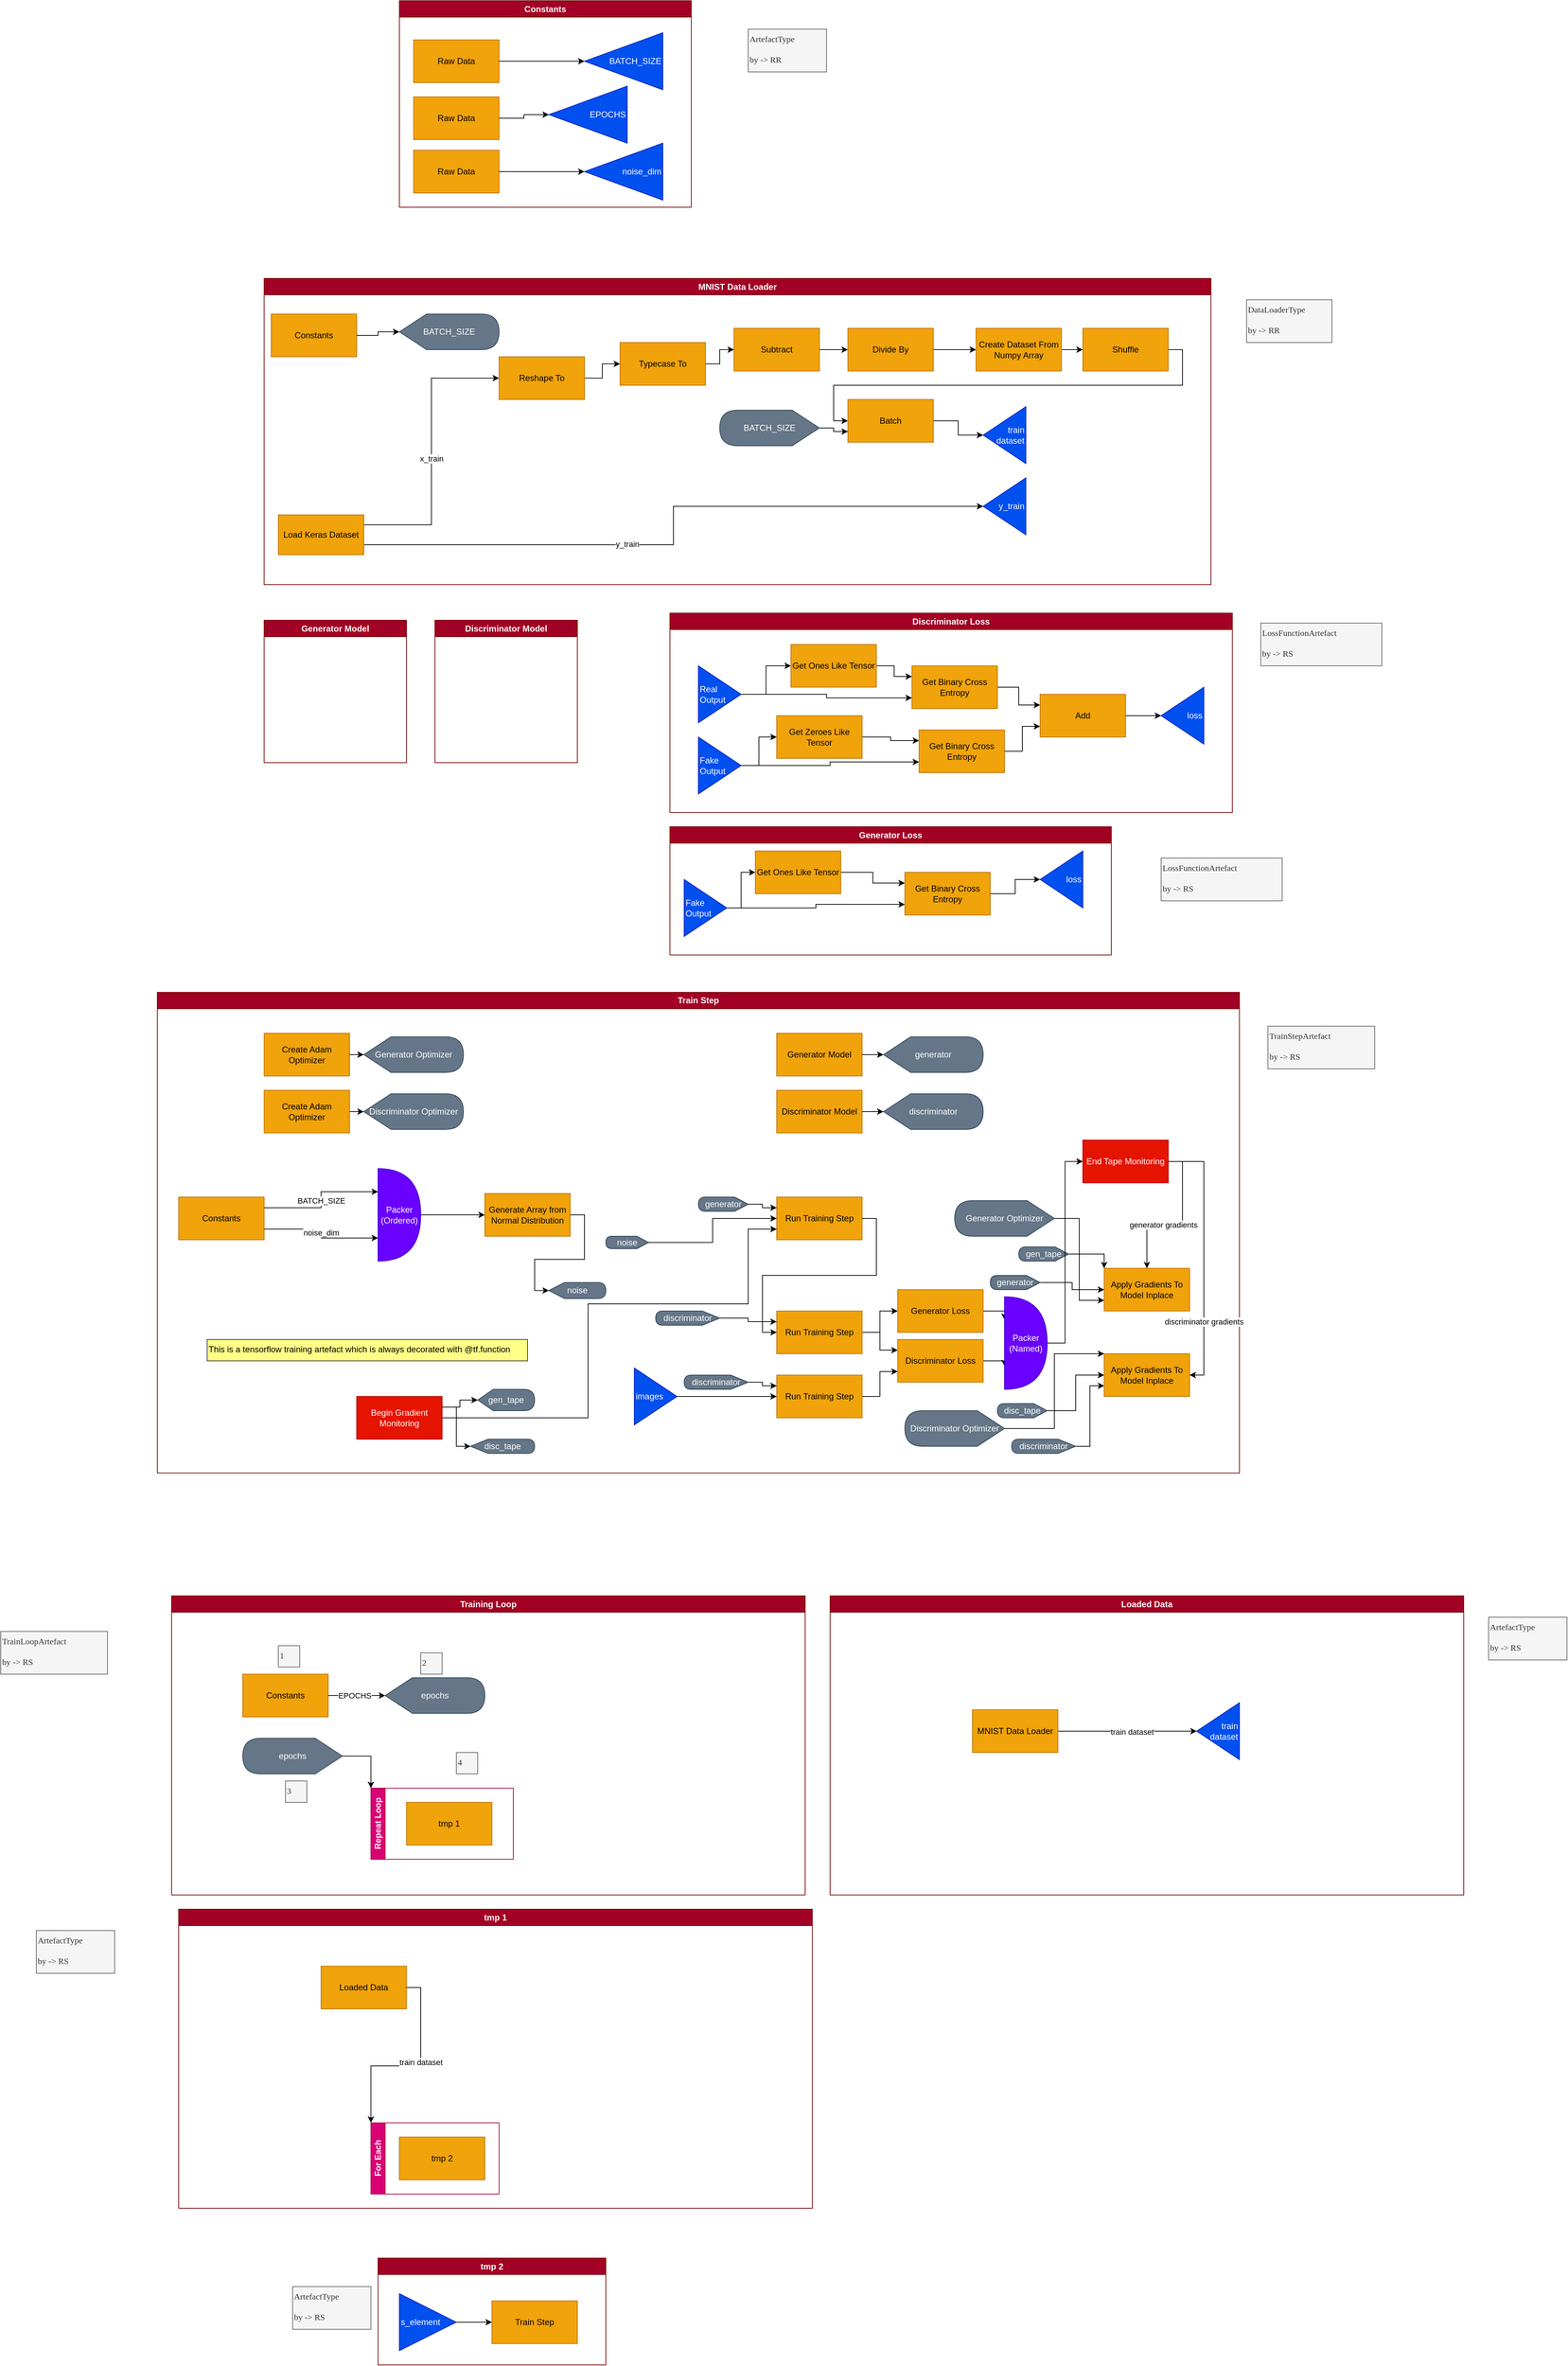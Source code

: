 <mxfile version="21.8.2" type="device">
  <diagram name="Page-1" id="CMNAbyIfZospv8cuNg1a">
    <mxGraphModel dx="3269" dy="728" grid="1" gridSize="10" guides="1" tooltips="1" connect="1" arrows="1" fold="1" page="0" pageScale="1" pageWidth="850" pageHeight="1100" math="0" shadow="0">
      <root>
        <mxCell id="0" />
        <mxCell id="1" parent="0" />
        <mxCell id="BTnDJMna1HMqzvdBmYv4-1" style="edgeStyle=orthogonalEdgeStyle;rounded=0;orthogonalLoop=1;jettySize=auto;html=1;exitX=1;exitY=0.25;exitDx=0;exitDy=0;entryX=0;entryY=0.5;entryDx=0;entryDy=0;" parent="1" source="BTnDJMna1HMqzvdBmYv4-9" target="BTnDJMna1HMqzvdBmYv4-21" edge="1">
          <mxGeometry relative="1" as="geometry">
            <mxPoint x="-510" y="977.923" as="targetPoint" />
            <Array as="points">
              <mxPoint x="-645" y="976" />
              <mxPoint x="-645" y="770" />
            </Array>
          </mxGeometry>
        </mxCell>
        <mxCell id="BTnDJMna1HMqzvdBmYv4-2" value="x_train" style="edgeLabel;html=1;align=center;verticalAlign=middle;resizable=0;points=[];" parent="BTnDJMna1HMqzvdBmYv4-1" vertex="1" connectable="0">
          <mxGeometry x="-0.048" relative="1" as="geometry">
            <mxPoint as="offset" />
          </mxGeometry>
        </mxCell>
        <mxCell id="BTnDJMna1HMqzvdBmYv4-5" style="edgeStyle=orthogonalEdgeStyle;rounded=0;orthogonalLoop=1;jettySize=auto;html=1;exitX=1;exitY=0.75;exitDx=0;exitDy=0;entryX=1;entryY=0.5;entryDx=0;entryDy=0;" parent="1" source="BTnDJMna1HMqzvdBmYv4-9" target="BTnDJMna1HMqzvdBmYv4-16" edge="1">
          <mxGeometry relative="1" as="geometry">
            <mxPoint x="-510" y="1006" as="targetPoint" />
          </mxGeometry>
        </mxCell>
        <mxCell id="BTnDJMna1HMqzvdBmYv4-6" value="y_train" style="edgeLabel;html=1;align=center;verticalAlign=middle;resizable=0;points=[];" parent="BTnDJMna1HMqzvdBmYv4-5" vertex="1" connectable="0">
          <mxGeometry x="-0.199" y="1" relative="1" as="geometry">
            <mxPoint as="offset" />
          </mxGeometry>
        </mxCell>
        <mxCell id="BTnDJMna1HMqzvdBmYv4-9" value="Load Keras Dataset" style="rounded=0;whiteSpace=wrap;html=1;fillColor=#f0a30a;fontColor=#000000;strokeColor=#BD7000;" parent="1" vertex="1">
          <mxGeometry x="-860" y="962" width="120" height="56" as="geometry" />
        </mxCell>
        <mxCell id="BTnDJMna1HMqzvdBmYv4-18" value="MNIST Data Loader" style="swimlane;whiteSpace=wrap;html=1;fillColor=#a20025;fontColor=#ffffff;strokeColor=#6F0000;" parent="1" vertex="1">
          <mxGeometry x="-880" y="630" width="1330" height="430" as="geometry" />
        </mxCell>
        <mxCell id="BTnDJMna1HMqzvdBmYv4-16" value="y_train" style="triangle;whiteSpace=wrap;html=1;direction=west;align=right;fillColor=#0050ef;fontColor=#ffffff;strokeColor=#001DBC;" parent="BTnDJMna1HMqzvdBmYv4-18" vertex="1">
          <mxGeometry x="1010" y="280" width="60" height="80" as="geometry" />
        </mxCell>
        <mxCell id="BTnDJMna1HMqzvdBmYv4-11" value="Divide By" style="rounded=0;whiteSpace=wrap;html=1;fillColor=#f0a30a;fontColor=#000000;strokeColor=#BD7000;" parent="BTnDJMna1HMqzvdBmYv4-18" vertex="1">
          <mxGeometry x="820" y="70" width="120" height="60" as="geometry" />
        </mxCell>
        <mxCell id="BTnDJMna1HMqzvdBmYv4-10" style="edgeStyle=orthogonalEdgeStyle;rounded=0;orthogonalLoop=1;jettySize=auto;html=1;exitX=1;exitY=0.5;exitDx=0;exitDy=0;entryX=0;entryY=0.5;entryDx=0;entryDy=0;" parent="BTnDJMna1HMqzvdBmYv4-18" source="BTnDJMna1HMqzvdBmYv4-11" target="BTnDJMna1HMqzvdBmYv4-31" edge="1">
          <mxGeometry relative="1" as="geometry">
            <mxPoint x="970" y="100" as="targetPoint" />
          </mxGeometry>
        </mxCell>
        <mxCell id="BTnDJMna1HMqzvdBmYv4-20" style="edgeStyle=orthogonalEdgeStyle;rounded=0;orthogonalLoop=1;jettySize=auto;html=1;exitX=1;exitY=0.5;exitDx=0;exitDy=0;entryX=0;entryY=0.5;entryDx=0;entryDy=0;" parent="BTnDJMna1HMqzvdBmYv4-18" source="BTnDJMna1HMqzvdBmYv4-19" target="BTnDJMna1HMqzvdBmYv4-11" edge="1">
          <mxGeometry relative="1" as="geometry" />
        </mxCell>
        <mxCell id="BTnDJMna1HMqzvdBmYv4-19" value="Subtract" style="rounded=0;whiteSpace=wrap;html=1;fillColor=#f0a30a;fontColor=#000000;strokeColor=#BD7000;" parent="BTnDJMna1HMqzvdBmYv4-18" vertex="1">
          <mxGeometry x="660" y="70" width="120" height="60" as="geometry" />
        </mxCell>
        <mxCell id="BTnDJMna1HMqzvdBmYv4-23" style="edgeStyle=orthogonalEdgeStyle;rounded=0;orthogonalLoop=1;jettySize=auto;html=1;exitX=1;exitY=0.5;exitDx=0;exitDy=0;entryX=0;entryY=0.5;entryDx=0;entryDy=0;" parent="BTnDJMna1HMqzvdBmYv4-18" source="BTnDJMna1HMqzvdBmYv4-21" target="BTnDJMna1HMqzvdBmYv4-22" edge="1">
          <mxGeometry relative="1" as="geometry" />
        </mxCell>
        <mxCell id="BTnDJMna1HMqzvdBmYv4-21" value="Reshape To" style="rounded=0;whiteSpace=wrap;html=1;fillColor=#f0a30a;fontColor=#000000;strokeColor=#BD7000;" parent="BTnDJMna1HMqzvdBmYv4-18" vertex="1">
          <mxGeometry x="330" y="110" width="120" height="60" as="geometry" />
        </mxCell>
        <mxCell id="BTnDJMna1HMqzvdBmYv4-24" style="edgeStyle=orthogonalEdgeStyle;rounded=0;orthogonalLoop=1;jettySize=auto;html=1;exitX=1;exitY=0.5;exitDx=0;exitDy=0;entryX=0;entryY=0.5;entryDx=0;entryDy=0;" parent="BTnDJMna1HMqzvdBmYv4-18" source="BTnDJMna1HMqzvdBmYv4-22" target="BTnDJMna1HMqzvdBmYv4-19" edge="1">
          <mxGeometry relative="1" as="geometry" />
        </mxCell>
        <mxCell id="BTnDJMna1HMqzvdBmYv4-22" value="Typecase To" style="rounded=0;whiteSpace=wrap;html=1;fillColor=#f0a30a;fontColor=#000000;strokeColor=#BD7000;" parent="BTnDJMna1HMqzvdBmYv4-18" vertex="1">
          <mxGeometry x="500" y="90" width="120" height="60" as="geometry" />
        </mxCell>
        <mxCell id="BTnDJMna1HMqzvdBmYv4-34" style="edgeStyle=orthogonalEdgeStyle;rounded=0;orthogonalLoop=1;jettySize=auto;html=1;exitX=1;exitY=0.5;exitDx=0;exitDy=0;entryX=0;entryY=0.5;entryDx=0;entryDy=0;" parent="BTnDJMna1HMqzvdBmYv4-18" source="BTnDJMna1HMqzvdBmYv4-31" target="BTnDJMna1HMqzvdBmYv4-32" edge="1">
          <mxGeometry relative="1" as="geometry" />
        </mxCell>
        <mxCell id="BTnDJMna1HMqzvdBmYv4-31" value="Create Dataset From Numpy Array" style="rounded=0;whiteSpace=wrap;html=1;fillColor=#f0a30a;fontColor=#000000;strokeColor=#BD7000;" parent="BTnDJMna1HMqzvdBmYv4-18" vertex="1">
          <mxGeometry x="1000" y="70" width="120" height="60" as="geometry" />
        </mxCell>
        <mxCell id="BTnDJMna1HMqzvdBmYv4-35" style="edgeStyle=orthogonalEdgeStyle;rounded=0;orthogonalLoop=1;jettySize=auto;html=1;exitX=1;exitY=0.5;exitDx=0;exitDy=0;entryX=0;entryY=0.5;entryDx=0;entryDy=0;" parent="BTnDJMna1HMqzvdBmYv4-18" source="BTnDJMna1HMqzvdBmYv4-32" target="BTnDJMna1HMqzvdBmYv4-33" edge="1">
          <mxGeometry relative="1" as="geometry" />
        </mxCell>
        <mxCell id="BTnDJMna1HMqzvdBmYv4-32" value="Shuffle" style="rounded=0;whiteSpace=wrap;html=1;fillColor=#f0a30a;fontColor=#000000;strokeColor=#BD7000;" parent="BTnDJMna1HMqzvdBmYv4-18" vertex="1">
          <mxGeometry x="1150" y="70" width="120" height="60" as="geometry" />
        </mxCell>
        <mxCell id="BTnDJMna1HMqzvdBmYv4-37" style="edgeStyle=orthogonalEdgeStyle;rounded=0;orthogonalLoop=1;jettySize=auto;html=1;exitX=1;exitY=0.5;exitDx=0;exitDy=0;entryX=1;entryY=0.5;entryDx=0;entryDy=0;" parent="BTnDJMna1HMqzvdBmYv4-18" source="BTnDJMna1HMqzvdBmYv4-33" target="BTnDJMna1HMqzvdBmYv4-36" edge="1">
          <mxGeometry relative="1" as="geometry" />
        </mxCell>
        <mxCell id="BTnDJMna1HMqzvdBmYv4-33" value="Batch" style="rounded=0;whiteSpace=wrap;html=1;fillColor=#f0a30a;fontColor=#000000;strokeColor=#BD7000;" parent="BTnDJMna1HMqzvdBmYv4-18" vertex="1">
          <mxGeometry x="820" y="170" width="120" height="60" as="geometry" />
        </mxCell>
        <mxCell id="BTnDJMna1HMqzvdBmYv4-36" value="train dataset" style="triangle;whiteSpace=wrap;html=1;direction=west;align=right;fillColor=#0050ef;fontColor=#ffffff;strokeColor=#001DBC;" parent="BTnDJMna1HMqzvdBmYv4-18" vertex="1">
          <mxGeometry x="1010" y="180" width="60" height="80" as="geometry" />
        </mxCell>
        <mxCell id="BTnDJMna1HMqzvdBmYv4-105" style="edgeStyle=orthogonalEdgeStyle;rounded=0;orthogonalLoop=1;jettySize=auto;html=1;exitX=0;exitY=0.5;exitDx=0;exitDy=0;exitPerimeter=0;entryX=0;entryY=0.75;entryDx=0;entryDy=0;" parent="BTnDJMna1HMqzvdBmYv4-18" source="BTnDJMna1HMqzvdBmYv4-104" target="BTnDJMna1HMqzvdBmYv4-33" edge="1">
          <mxGeometry relative="1" as="geometry" />
        </mxCell>
        <mxCell id="BTnDJMna1HMqzvdBmYv4-104" value="BATCH_SIZE" style="shape=display;whiteSpace=wrap;html=1;fillColor=#647687;strokeColor=#314354;fontColor=#ffffff;size=0.273;direction=west;" parent="BTnDJMna1HMqzvdBmYv4-18" vertex="1">
          <mxGeometry x="640" y="185" width="140" height="50" as="geometry" />
        </mxCell>
        <mxCell id="BTnDJMna1HMqzvdBmYv4-111" value="BATCH_SIZE" style="shape=display;whiteSpace=wrap;html=1;fillColor=#647687;strokeColor=#314354;fontColor=#ffffff;size=0.273;" parent="BTnDJMna1HMqzvdBmYv4-18" vertex="1">
          <mxGeometry x="190" y="50" width="140" height="50" as="geometry" />
        </mxCell>
        <mxCell id="BTnDJMna1HMqzvdBmYv4-112" value="Constants" style="rounded=0;whiteSpace=wrap;html=1;fillColor=#f0a30a;fontColor=#000000;strokeColor=#BD7000;" parent="BTnDJMna1HMqzvdBmYv4-18" vertex="1">
          <mxGeometry x="10" y="50" width="120" height="60" as="geometry" />
        </mxCell>
        <mxCell id="BTnDJMna1HMqzvdBmYv4-113" style="edgeStyle=orthogonalEdgeStyle;rounded=0;orthogonalLoop=1;jettySize=auto;html=1;exitX=1;exitY=0.5;exitDx=0;exitDy=0;entryX=0;entryY=0.5;entryDx=0;entryDy=0;entryPerimeter=0;" parent="BTnDJMna1HMqzvdBmYv4-18" source="BTnDJMna1HMqzvdBmYv4-112" target="BTnDJMna1HMqzvdBmYv4-111" edge="1">
          <mxGeometry relative="1" as="geometry" />
        </mxCell>
        <mxCell id="BTnDJMna1HMqzvdBmYv4-58" value="Generator Model" style="swimlane;whiteSpace=wrap;html=1;fillColor=#a20025;fontColor=#ffffff;strokeColor=#6F0000;" parent="1" vertex="1">
          <mxGeometry x="-880" y="1110" width="200" height="200" as="geometry" />
        </mxCell>
        <mxCell id="BTnDJMna1HMqzvdBmYv4-60" value="Discriminator Model" style="swimlane;whiteSpace=wrap;html=1;fillColor=#a20025;fontColor=#ffffff;strokeColor=#6F0000;" parent="1" vertex="1">
          <mxGeometry x="-640" y="1110" width="200" height="200" as="geometry" />
        </mxCell>
        <mxCell id="BTnDJMna1HMqzvdBmYv4-64" style="edgeStyle=orthogonalEdgeStyle;rounded=0;orthogonalLoop=1;jettySize=auto;html=1;exitX=1;exitY=0.5;exitDx=0;exitDy=0;" parent="1" source="BTnDJMna1HMqzvdBmYv4-61" target="BTnDJMna1HMqzvdBmYv4-63" edge="1">
          <mxGeometry relative="1" as="geometry" />
        </mxCell>
        <mxCell id="BTnDJMna1HMqzvdBmYv4-68" style="edgeStyle=orthogonalEdgeStyle;rounded=0;orthogonalLoop=1;jettySize=auto;html=1;exitX=1;exitY=0.5;exitDx=0;exitDy=0;entryX=0;entryY=0.75;entryDx=0;entryDy=0;" parent="1" source="BTnDJMna1HMqzvdBmYv4-61" target="BTnDJMna1HMqzvdBmYv4-67" edge="1">
          <mxGeometry relative="1" as="geometry" />
        </mxCell>
        <mxCell id="BTnDJMna1HMqzvdBmYv4-61" value="Real Output" style="triangle;whiteSpace=wrap;html=1;align=left;fillColor=#0050ef;fontColor=#ffffff;strokeColor=#001DBC;" parent="1" vertex="1">
          <mxGeometry x="-270" y="1174" width="60" height="80" as="geometry" />
        </mxCell>
        <mxCell id="BTnDJMna1HMqzvdBmYv4-66" style="edgeStyle=orthogonalEdgeStyle;rounded=0;orthogonalLoop=1;jettySize=auto;html=1;exitX=1;exitY=0.5;exitDx=0;exitDy=0;entryX=0;entryY=0.5;entryDx=0;entryDy=0;" parent="1" source="BTnDJMna1HMqzvdBmYv4-62" target="BTnDJMna1HMqzvdBmYv4-65" edge="1">
          <mxGeometry relative="1" as="geometry" />
        </mxCell>
        <mxCell id="BTnDJMna1HMqzvdBmYv4-72" style="edgeStyle=orthogonalEdgeStyle;rounded=0;orthogonalLoop=1;jettySize=auto;html=1;exitX=1;exitY=0.5;exitDx=0;exitDy=0;entryX=0;entryY=0.75;entryDx=0;entryDy=0;" parent="1" source="BTnDJMna1HMqzvdBmYv4-62" target="BTnDJMna1HMqzvdBmYv4-70" edge="1">
          <mxGeometry relative="1" as="geometry" />
        </mxCell>
        <mxCell id="BTnDJMna1HMqzvdBmYv4-62" value="Fake Output" style="triangle;whiteSpace=wrap;html=1;align=left;fillColor=#0050ef;fontColor=#ffffff;strokeColor=#001DBC;" parent="1" vertex="1">
          <mxGeometry x="-270" y="1274" width="60" height="80" as="geometry" />
        </mxCell>
        <mxCell id="BTnDJMna1HMqzvdBmYv4-69" style="edgeStyle=orthogonalEdgeStyle;rounded=0;orthogonalLoop=1;jettySize=auto;html=1;exitX=1;exitY=0.5;exitDx=0;exitDy=0;entryX=0;entryY=0.25;entryDx=0;entryDy=0;" parent="1" source="BTnDJMna1HMqzvdBmYv4-63" target="BTnDJMna1HMqzvdBmYv4-67" edge="1">
          <mxGeometry relative="1" as="geometry" />
        </mxCell>
        <mxCell id="BTnDJMna1HMqzvdBmYv4-63" value="Get Ones Like Tensor" style="rounded=0;whiteSpace=wrap;html=1;fillColor=#f0a30a;fontColor=#000000;strokeColor=#BD7000;" parent="1" vertex="1">
          <mxGeometry x="-140" y="1144" width="120" height="60" as="geometry" />
        </mxCell>
        <mxCell id="BTnDJMna1HMqzvdBmYv4-71" style="edgeStyle=orthogonalEdgeStyle;rounded=0;orthogonalLoop=1;jettySize=auto;html=1;exitX=1;exitY=0.5;exitDx=0;exitDy=0;entryX=0;entryY=0.25;entryDx=0;entryDy=0;" parent="1" source="BTnDJMna1HMqzvdBmYv4-65" target="BTnDJMna1HMqzvdBmYv4-70" edge="1">
          <mxGeometry relative="1" as="geometry" />
        </mxCell>
        <mxCell id="BTnDJMna1HMqzvdBmYv4-65" value="Get Zeroes Like Tensor" style="rounded=0;whiteSpace=wrap;html=1;fillColor=#f0a30a;fontColor=#000000;strokeColor=#BD7000;" parent="1" vertex="1">
          <mxGeometry x="-160" y="1244" width="120" height="60" as="geometry" />
        </mxCell>
        <mxCell id="BTnDJMna1HMqzvdBmYv4-74" style="edgeStyle=orthogonalEdgeStyle;rounded=0;orthogonalLoop=1;jettySize=auto;html=1;exitX=1;exitY=0.5;exitDx=0;exitDy=0;entryX=0;entryY=0.25;entryDx=0;entryDy=0;" parent="1" source="BTnDJMna1HMqzvdBmYv4-67" target="BTnDJMna1HMqzvdBmYv4-73" edge="1">
          <mxGeometry relative="1" as="geometry" />
        </mxCell>
        <mxCell id="BTnDJMna1HMqzvdBmYv4-67" value="Get Binary Cross Entropy" style="rounded=0;whiteSpace=wrap;html=1;fillColor=#f0a30a;fontColor=#000000;strokeColor=#BD7000;" parent="1" vertex="1">
          <mxGeometry x="30" y="1174" width="120" height="60" as="geometry" />
        </mxCell>
        <mxCell id="BTnDJMna1HMqzvdBmYv4-75" style="edgeStyle=orthogonalEdgeStyle;rounded=0;orthogonalLoop=1;jettySize=auto;html=1;exitX=1;exitY=0.5;exitDx=0;exitDy=0;entryX=0;entryY=0.75;entryDx=0;entryDy=0;" parent="1" source="BTnDJMna1HMqzvdBmYv4-70" target="BTnDJMna1HMqzvdBmYv4-73" edge="1">
          <mxGeometry relative="1" as="geometry" />
        </mxCell>
        <mxCell id="BTnDJMna1HMqzvdBmYv4-70" value="Get Binary Cross Entropy" style="rounded=0;whiteSpace=wrap;html=1;fillColor=#f0a30a;fontColor=#000000;strokeColor=#BD7000;" parent="1" vertex="1">
          <mxGeometry x="40" y="1264" width="120" height="60" as="geometry" />
        </mxCell>
        <mxCell id="BTnDJMna1HMqzvdBmYv4-77" style="edgeStyle=orthogonalEdgeStyle;rounded=0;orthogonalLoop=1;jettySize=auto;html=1;exitX=1;exitY=0.5;exitDx=0;exitDy=0;entryX=1;entryY=0.5;entryDx=0;entryDy=0;" parent="1" source="BTnDJMna1HMqzvdBmYv4-73" target="BTnDJMna1HMqzvdBmYv4-76" edge="1">
          <mxGeometry relative="1" as="geometry" />
        </mxCell>
        <mxCell id="BTnDJMna1HMqzvdBmYv4-73" value="Add" style="rounded=0;whiteSpace=wrap;html=1;fillColor=#f0a30a;fontColor=#000000;strokeColor=#BD7000;" parent="1" vertex="1">
          <mxGeometry x="210" y="1214" width="120" height="60" as="geometry" />
        </mxCell>
        <mxCell id="BTnDJMna1HMqzvdBmYv4-76" value="loss" style="triangle;whiteSpace=wrap;html=1;direction=west;align=right;fillColor=#0050ef;fontColor=#ffffff;strokeColor=#001DBC;" parent="1" vertex="1">
          <mxGeometry x="380" y="1204" width="60" height="80" as="geometry" />
        </mxCell>
        <mxCell id="BTnDJMna1HMqzvdBmYv4-78" value="Discriminator Loss" style="swimlane;whiteSpace=wrap;html=1;fillColor=#a20025;fontColor=#ffffff;strokeColor=#6F0000;" parent="1" vertex="1">
          <mxGeometry x="-310" y="1100" width="790" height="280" as="geometry" />
        </mxCell>
        <mxCell id="BTnDJMna1HMqzvdBmYv4-82" style="edgeStyle=orthogonalEdgeStyle;rounded=0;orthogonalLoop=1;jettySize=auto;html=1;exitX=1;exitY=0.5;exitDx=0;exitDy=0;entryX=0;entryY=0.5;entryDx=0;entryDy=0;" parent="1" source="BTnDJMna1HMqzvdBmYv4-84" target="BTnDJMna1HMqzvdBmYv4-88" edge="1">
          <mxGeometry relative="1" as="geometry" />
        </mxCell>
        <mxCell id="BTnDJMna1HMqzvdBmYv4-83" style="edgeStyle=orthogonalEdgeStyle;rounded=0;orthogonalLoop=1;jettySize=auto;html=1;exitX=1;exitY=0.5;exitDx=0;exitDy=0;entryX=0;entryY=0.75;entryDx=0;entryDy=0;" parent="1" source="BTnDJMna1HMqzvdBmYv4-84" target="BTnDJMna1HMqzvdBmYv4-92" edge="1">
          <mxGeometry relative="1" as="geometry" />
        </mxCell>
        <mxCell id="BTnDJMna1HMqzvdBmYv4-84" value="Fake Output" style="triangle;whiteSpace=wrap;html=1;align=left;fillColor=#0050ef;fontColor=#ffffff;strokeColor=#001DBC;" parent="1" vertex="1">
          <mxGeometry x="-290" y="1474" width="60" height="80" as="geometry" />
        </mxCell>
        <mxCell id="BTnDJMna1HMqzvdBmYv4-87" style="edgeStyle=orthogonalEdgeStyle;rounded=0;orthogonalLoop=1;jettySize=auto;html=1;exitX=1;exitY=0.5;exitDx=0;exitDy=0;entryX=0;entryY=0.25;entryDx=0;entryDy=0;" parent="1" source="BTnDJMna1HMqzvdBmYv4-88" target="BTnDJMna1HMqzvdBmYv4-92" edge="1">
          <mxGeometry relative="1" as="geometry" />
        </mxCell>
        <mxCell id="BTnDJMna1HMqzvdBmYv4-97" style="edgeStyle=orthogonalEdgeStyle;rounded=0;orthogonalLoop=1;jettySize=auto;html=1;exitX=1;exitY=0.5;exitDx=0;exitDy=0;entryX=1;entryY=0.5;entryDx=0;entryDy=0;" parent="1" source="BTnDJMna1HMqzvdBmYv4-92" target="BTnDJMna1HMqzvdBmYv4-95" edge="1">
          <mxGeometry relative="1" as="geometry" />
        </mxCell>
        <mxCell id="BTnDJMna1HMqzvdBmYv4-92" value="Get Binary Cross Entropy" style="rounded=0;whiteSpace=wrap;html=1;fillColor=#f0a30a;fontColor=#000000;strokeColor=#BD7000;" parent="1" vertex="1">
          <mxGeometry x="20" y="1464" width="120" height="60" as="geometry" />
        </mxCell>
        <mxCell id="BTnDJMna1HMqzvdBmYv4-96" value="Generator Loss" style="swimlane;whiteSpace=wrap;html=1;fillColor=#a20025;fontColor=#ffffff;strokeColor=#6F0000;" parent="1" vertex="1">
          <mxGeometry x="-310" y="1400" width="620" height="180" as="geometry" />
        </mxCell>
        <mxCell id="BTnDJMna1HMqzvdBmYv4-95" value="loss" style="triangle;whiteSpace=wrap;html=1;direction=west;align=right;fillColor=#0050ef;fontColor=#ffffff;strokeColor=#001DBC;" parent="BTnDJMna1HMqzvdBmYv4-96" vertex="1">
          <mxGeometry x="520" y="34" width="60" height="80" as="geometry" />
        </mxCell>
        <mxCell id="BTnDJMna1HMqzvdBmYv4-88" value="Get Ones Like Tensor" style="rounded=0;whiteSpace=wrap;html=1;fillColor=#f0a30a;fontColor=#000000;strokeColor=#BD7000;" parent="BTnDJMna1HMqzvdBmYv4-96" vertex="1">
          <mxGeometry x="120" y="34" width="120" height="60" as="geometry" />
        </mxCell>
        <mxCell id="BTnDJMna1HMqzvdBmYv4-98" value="Create Adam Optimizer" style="rounded=0;whiteSpace=wrap;html=1;fillColor=#f0a30a;fontColor=#000000;strokeColor=#BD7000;" parent="1" vertex="1">
          <mxGeometry x="-880" y="1690" width="120" height="60" as="geometry" />
        </mxCell>
        <mxCell id="BTnDJMna1HMqzvdBmYv4-99" value="Create Adam Optimizer" style="rounded=0;whiteSpace=wrap;html=1;fillColor=#f0a30a;fontColor=#000000;strokeColor=#BD7000;" parent="1" vertex="1">
          <mxGeometry x="-880" y="1770" width="120" height="60" as="geometry" />
        </mxCell>
        <mxCell id="BTnDJMna1HMqzvdBmYv4-100" value="Generator Optimizer" style="shape=display;whiteSpace=wrap;html=1;fillColor=#647687;strokeColor=#314354;fontColor=#ffffff;size=0.273;" parent="1" vertex="1">
          <mxGeometry x="-740" y="1695" width="140" height="50" as="geometry" />
        </mxCell>
        <mxCell id="BTnDJMna1HMqzvdBmYv4-101" style="edgeStyle=orthogonalEdgeStyle;rounded=0;orthogonalLoop=1;jettySize=auto;html=1;exitX=1;exitY=0.5;exitDx=0;exitDy=0;entryX=0;entryY=0.5;entryDx=0;entryDy=0;entryPerimeter=0;" parent="1" source="BTnDJMna1HMqzvdBmYv4-98" target="BTnDJMna1HMqzvdBmYv4-100" edge="1">
          <mxGeometry relative="1" as="geometry" />
        </mxCell>
        <mxCell id="BTnDJMna1HMqzvdBmYv4-102" value="Discriminator Optimizer" style="shape=display;whiteSpace=wrap;html=1;fillColor=#647687;strokeColor=#314354;fontColor=#ffffff;size=0.273;" parent="1" vertex="1">
          <mxGeometry x="-740" y="1775" width="140" height="50" as="geometry" />
        </mxCell>
        <mxCell id="BTnDJMna1HMqzvdBmYv4-103" style="edgeStyle=orthogonalEdgeStyle;rounded=0;orthogonalLoop=1;jettySize=auto;html=1;exitX=1;exitY=0.5;exitDx=0;exitDy=0;entryX=0;entryY=0.5;entryDx=0;entryDy=0;entryPerimeter=0;" parent="1" source="BTnDJMna1HMqzvdBmYv4-99" target="BTnDJMna1HMqzvdBmYv4-102" edge="1">
          <mxGeometry relative="1" as="geometry" />
        </mxCell>
        <mxCell id="BTnDJMna1HMqzvdBmYv4-107" value="Raw Data" style="rounded=0;whiteSpace=wrap;html=1;fillColor=#f0a30a;fontColor=#000000;strokeColor=#BD7000;" parent="1" vertex="1">
          <mxGeometry x="-670" y="295" width="120" height="60" as="geometry" />
        </mxCell>
        <mxCell id="BTnDJMna1HMqzvdBmYv4-108" style="edgeStyle=orthogonalEdgeStyle;rounded=0;orthogonalLoop=1;jettySize=auto;html=1;exitX=1;exitY=0.5;exitDx=0;exitDy=0;entryX=1;entryY=0.5;entryDx=0;entryDy=0;" parent="1" source="BTnDJMna1HMqzvdBmYv4-107" target="BTnDJMna1HMqzvdBmYv4-110" edge="1">
          <mxGeometry relative="1" as="geometry">
            <mxPoint x="-450" y="325" as="targetPoint" />
          </mxGeometry>
        </mxCell>
        <mxCell id="BTnDJMna1HMqzvdBmYv4-109" value="Constants" style="swimlane;whiteSpace=wrap;html=1;fillColor=#a20025;fontColor=#ffffff;strokeColor=#6F0000;" parent="1" vertex="1">
          <mxGeometry x="-690" y="240" width="410" height="290" as="geometry" />
        </mxCell>
        <mxCell id="BTnDJMna1HMqzvdBmYv4-110" value="BATCH_SIZE" style="triangle;whiteSpace=wrap;html=1;direction=west;align=right;fillColor=#0050ef;fontColor=#ffffff;strokeColor=#001DBC;" parent="BTnDJMna1HMqzvdBmYv4-109" vertex="1">
          <mxGeometry x="260" y="45" width="110" height="80" as="geometry" />
        </mxCell>
        <mxCell id="BTnDJMna1HMqzvdBmYv4-117" value="EPOCHS" style="triangle;whiteSpace=wrap;html=1;direction=west;align=right;fillColor=#0050ef;fontColor=#ffffff;strokeColor=#001DBC;" parent="BTnDJMna1HMqzvdBmYv4-109" vertex="1">
          <mxGeometry x="210" y="120" width="110" height="80" as="geometry" />
        </mxCell>
        <mxCell id="BTnDJMna1HMqzvdBmYv4-118" value="Raw Data" style="rounded=0;whiteSpace=wrap;html=1;fillColor=#f0a30a;fontColor=#000000;strokeColor=#BD7000;" parent="BTnDJMna1HMqzvdBmYv4-109" vertex="1">
          <mxGeometry x="20" y="210" width="120" height="60" as="geometry" />
        </mxCell>
        <mxCell id="BTnDJMna1HMqzvdBmYv4-119" style="edgeStyle=orthogonalEdgeStyle;rounded=0;orthogonalLoop=1;jettySize=auto;html=1;exitX=1;exitY=0.5;exitDx=0;exitDy=0;entryX=1;entryY=0.5;entryDx=0;entryDy=0;" parent="BTnDJMna1HMqzvdBmYv4-109" source="BTnDJMna1HMqzvdBmYv4-118" target="BTnDJMna1HMqzvdBmYv4-120" edge="1">
          <mxGeometry relative="1" as="geometry">
            <mxPoint x="240" y="240" as="targetPoint" />
          </mxGeometry>
        </mxCell>
        <mxCell id="BTnDJMna1HMqzvdBmYv4-120" value="noise_dim" style="triangle;whiteSpace=wrap;html=1;direction=west;align=right;fillColor=#0050ef;fontColor=#ffffff;strokeColor=#001DBC;" parent="BTnDJMna1HMqzvdBmYv4-109" vertex="1">
          <mxGeometry x="260" y="200" width="110" height="80" as="geometry" />
        </mxCell>
        <mxCell id="BTnDJMna1HMqzvdBmYv4-115" value="Raw Data" style="rounded=0;whiteSpace=wrap;html=1;fillColor=#f0a30a;fontColor=#000000;strokeColor=#BD7000;" parent="BTnDJMna1HMqzvdBmYv4-109" vertex="1">
          <mxGeometry x="20" y="135" width="120" height="60" as="geometry" />
        </mxCell>
        <mxCell id="BTnDJMna1HMqzvdBmYv4-116" style="edgeStyle=orthogonalEdgeStyle;rounded=0;orthogonalLoop=1;jettySize=auto;html=1;exitX=1;exitY=0.5;exitDx=0;exitDy=0;entryX=1;entryY=0.5;entryDx=0;entryDy=0;" parent="BTnDJMna1HMqzvdBmYv4-109" source="BTnDJMna1HMqzvdBmYv4-115" target="BTnDJMna1HMqzvdBmYv4-117" edge="1">
          <mxGeometry relative="1" as="geometry">
            <mxPoint x="250" y="95" as="targetPoint" />
          </mxGeometry>
        </mxCell>
        <mxCell id="BTnDJMna1HMqzvdBmYv4-121" value="Generate Array from Normal Distribution" style="rounded=0;whiteSpace=wrap;html=1;fillColor=#f0a30a;fontColor=#000000;strokeColor=#BD7000;" parent="1" vertex="1">
          <mxGeometry x="-570" y="1915" width="120" height="60" as="geometry" />
        </mxCell>
        <mxCell id="BTnDJMna1HMqzvdBmYv4-123" style="edgeStyle=orthogonalEdgeStyle;rounded=0;orthogonalLoop=1;jettySize=auto;html=1;exitX=1;exitY=0.5;exitDx=0;exitDy=0;exitPerimeter=0;entryX=0;entryY=0.5;entryDx=0;entryDy=0;" parent="1" source="BTnDJMna1HMqzvdBmYv4-122" target="BTnDJMna1HMqzvdBmYv4-121" edge="1">
          <mxGeometry relative="1" as="geometry" />
        </mxCell>
        <mxCell id="BTnDJMna1HMqzvdBmYv4-122" value="Packer&lt;br&gt;(Ordered)" style="shape=or;whiteSpace=wrap;html=1;fillColor=#6a00ff;fontColor=#ffffff;strokeColor=#3700CC;" parent="1" vertex="1">
          <mxGeometry x="-720" y="1880" width="60" height="130" as="geometry" />
        </mxCell>
        <mxCell id="BTnDJMna1HMqzvdBmYv4-124" value="Constants" style="rounded=0;whiteSpace=wrap;html=1;fillColor=#f0a30a;fontColor=#000000;strokeColor=#BD7000;" parent="1" vertex="1">
          <mxGeometry x="-1000" y="1920" width="120" height="60" as="geometry" />
        </mxCell>
        <mxCell id="BTnDJMna1HMqzvdBmYv4-125" style="edgeStyle=orthogonalEdgeStyle;rounded=0;orthogonalLoop=1;jettySize=auto;html=1;exitX=1;exitY=0.25;exitDx=0;exitDy=0;entryX=0;entryY=0.25;entryDx=0;entryDy=0;entryPerimeter=0;" parent="1" source="BTnDJMna1HMqzvdBmYv4-124" target="BTnDJMna1HMqzvdBmYv4-122" edge="1">
          <mxGeometry relative="1" as="geometry" />
        </mxCell>
        <mxCell id="BTnDJMna1HMqzvdBmYv4-127" value="BATCH_SIZE" style="edgeLabel;html=1;align=center;verticalAlign=middle;resizable=0;points=[];" parent="BTnDJMna1HMqzvdBmYv4-125" vertex="1" connectable="0">
          <mxGeometry x="-0.013" relative="1" as="geometry">
            <mxPoint as="offset" />
          </mxGeometry>
        </mxCell>
        <mxCell id="BTnDJMna1HMqzvdBmYv4-126" style="edgeStyle=orthogonalEdgeStyle;rounded=0;orthogonalLoop=1;jettySize=auto;html=1;exitX=1;exitY=0.75;exitDx=0;exitDy=0;entryX=0;entryY=0.75;entryDx=0;entryDy=0;entryPerimeter=0;" parent="1" source="BTnDJMna1HMqzvdBmYv4-124" target="BTnDJMna1HMqzvdBmYv4-122" edge="1">
          <mxGeometry relative="1" as="geometry" />
        </mxCell>
        <mxCell id="BTnDJMna1HMqzvdBmYv4-128" value="noise_dim" style="edgeLabel;html=1;align=center;verticalAlign=middle;resizable=0;points=[];" parent="BTnDJMna1HMqzvdBmYv4-126" vertex="1" connectable="0">
          <mxGeometry x="-0.017" relative="1" as="geometry">
            <mxPoint as="offset" />
          </mxGeometry>
        </mxCell>
        <mxCell id="BTnDJMna1HMqzvdBmYv4-135" value="Generator Model" style="rounded=0;whiteSpace=wrap;html=1;fillColor=#f0a30a;fontColor=#000000;strokeColor=#BD7000;" parent="1" vertex="1">
          <mxGeometry x="-160" y="1690" width="120" height="60" as="geometry" />
        </mxCell>
        <mxCell id="BTnDJMna1HMqzvdBmYv4-136" value="generator" style="shape=display;whiteSpace=wrap;html=1;fillColor=#647687;strokeColor=#314354;fontColor=#ffffff;size=0.273;" parent="1" vertex="1">
          <mxGeometry x="-10" y="1695" width="140" height="50" as="geometry" />
        </mxCell>
        <mxCell id="BTnDJMna1HMqzvdBmYv4-137" style="edgeStyle=orthogonalEdgeStyle;rounded=0;orthogonalLoop=1;jettySize=auto;html=1;exitX=1;exitY=0.5;exitDx=0;exitDy=0;entryX=0;entryY=0.5;entryDx=0;entryDy=0;entryPerimeter=0;" parent="1" source="BTnDJMna1HMqzvdBmYv4-135" target="BTnDJMna1HMqzvdBmYv4-136" edge="1">
          <mxGeometry relative="1" as="geometry" />
        </mxCell>
        <mxCell id="BTnDJMna1HMqzvdBmYv4-138" value="Discriminator Model" style="rounded=0;whiteSpace=wrap;html=1;fillColor=#f0a30a;fontColor=#000000;strokeColor=#BD7000;" parent="1" vertex="1">
          <mxGeometry x="-160" y="1770" width="120" height="60" as="geometry" />
        </mxCell>
        <mxCell id="BTnDJMna1HMqzvdBmYv4-139" value="discriminator" style="shape=display;whiteSpace=wrap;html=1;fillColor=#647687;strokeColor=#314354;fontColor=#ffffff;size=0.273;" parent="1" vertex="1">
          <mxGeometry x="-10" y="1775" width="140" height="50" as="geometry" />
        </mxCell>
        <mxCell id="BTnDJMna1HMqzvdBmYv4-141" style="edgeStyle=orthogonalEdgeStyle;rounded=0;orthogonalLoop=1;jettySize=auto;html=1;exitX=1;exitY=0.5;exitDx=0;exitDy=0;entryX=0;entryY=0.5;entryDx=0;entryDy=0;entryPerimeter=0;" parent="1" source="BTnDJMna1HMqzvdBmYv4-138" target="BTnDJMna1HMqzvdBmYv4-139" edge="1">
          <mxGeometry relative="1" as="geometry" />
        </mxCell>
        <mxCell id="BTnDJMna1HMqzvdBmYv4-142" value="Run Training Step" style="rounded=0;whiteSpace=wrap;html=1;fillColor=#f0a30a;fontColor=#000000;strokeColor=#BD7000;" parent="1" vertex="1">
          <mxGeometry x="-160" y="1920" width="120" height="60" as="geometry" />
        </mxCell>
        <mxCell id="BTnDJMna1HMqzvdBmYv4-144" style="edgeStyle=orthogonalEdgeStyle;rounded=0;orthogonalLoop=1;jettySize=auto;html=1;exitX=0;exitY=0.5;exitDx=0;exitDy=0;exitPerimeter=0;entryX=0;entryY=0.25;entryDx=0;entryDy=0;" parent="1" source="BTnDJMna1HMqzvdBmYv4-143" target="BTnDJMna1HMqzvdBmYv4-142" edge="1">
          <mxGeometry relative="1" as="geometry" />
        </mxCell>
        <mxCell id="BTnDJMna1HMqzvdBmYv4-143" value="generator" style="shape=display;whiteSpace=wrap;html=1;fillColor=#647687;strokeColor=#314354;fontColor=#ffffff;size=0.273;direction=west;" parent="1" vertex="1">
          <mxGeometry x="-270" y="1920" width="70" height="20" as="geometry" />
        </mxCell>
        <mxCell id="BTnDJMna1HMqzvdBmYv4-174" style="edgeStyle=orthogonalEdgeStyle;rounded=0;orthogonalLoop=1;jettySize=auto;html=1;exitX=1;exitY=0.5;exitDx=0;exitDy=0;entryX=0;entryY=0.75;entryDx=0;entryDy=0;" parent="1" source="BTnDJMna1HMqzvdBmYv4-158" target="BTnDJMna1HMqzvdBmYv4-172" edge="1">
          <mxGeometry relative="1" as="geometry" />
        </mxCell>
        <mxCell id="BTnDJMna1HMqzvdBmYv4-158" value="Run Training Step" style="rounded=0;whiteSpace=wrap;html=1;fillColor=#f0a30a;fontColor=#000000;strokeColor=#BD7000;" parent="1" vertex="1">
          <mxGeometry x="-160" y="2170" width="120" height="60" as="geometry" />
        </mxCell>
        <mxCell id="BTnDJMna1HMqzvdBmYv4-159" style="edgeStyle=orthogonalEdgeStyle;rounded=0;orthogonalLoop=1;jettySize=auto;html=1;exitX=0;exitY=0.5;exitDx=0;exitDy=0;exitPerimeter=0;entryX=0;entryY=0.25;entryDx=0;entryDy=0;" parent="1" source="BTnDJMna1HMqzvdBmYv4-160" target="BTnDJMna1HMqzvdBmYv4-158" edge="1">
          <mxGeometry relative="1" as="geometry" />
        </mxCell>
        <mxCell id="BTnDJMna1HMqzvdBmYv4-160" value="discriminator" style="shape=display;whiteSpace=wrap;html=1;fillColor=#647687;strokeColor=#314354;fontColor=#ffffff;size=0.273;direction=west;" parent="1" vertex="1">
          <mxGeometry x="-290" y="2170" width="90" height="20" as="geometry" />
        </mxCell>
        <mxCell id="BTnDJMna1HMqzvdBmYv4-164" style="edgeStyle=orthogonalEdgeStyle;rounded=0;orthogonalLoop=1;jettySize=auto;html=1;exitX=1;exitY=0.5;exitDx=0;exitDy=0;entryX=0;entryY=0.5;entryDx=0;entryDy=0;" parent="1" source="BTnDJMna1HMqzvdBmYv4-163" target="BTnDJMna1HMqzvdBmYv4-158" edge="1">
          <mxGeometry relative="1" as="geometry" />
        </mxCell>
        <mxCell id="BTnDJMna1HMqzvdBmYv4-163" value="images" style="triangle;whiteSpace=wrap;html=1;align=left;fillColor=#0050ef;fontColor=#ffffff;strokeColor=#001DBC;" parent="1" vertex="1">
          <mxGeometry x="-360" y="2160" width="60" height="80" as="geometry" />
        </mxCell>
        <mxCell id="BTnDJMna1HMqzvdBmYv4-173" style="edgeStyle=orthogonalEdgeStyle;rounded=0;orthogonalLoop=1;jettySize=auto;html=1;exitX=1;exitY=0.5;exitDx=0;exitDy=0;entryX=0;entryY=0.25;entryDx=0;entryDy=0;" parent="1" source="BTnDJMna1HMqzvdBmYv4-165" target="BTnDJMna1HMqzvdBmYv4-172" edge="1">
          <mxGeometry relative="1" as="geometry" />
        </mxCell>
        <mxCell id="BTnDJMna1HMqzvdBmYv4-177" style="edgeStyle=orthogonalEdgeStyle;rounded=0;orthogonalLoop=1;jettySize=auto;html=1;exitX=1;exitY=0.5;exitDx=0;exitDy=0;entryX=0;entryY=0.5;entryDx=0;entryDy=0;" parent="1" source="BTnDJMna1HMqzvdBmYv4-165" target="BTnDJMna1HMqzvdBmYv4-175" edge="1">
          <mxGeometry relative="1" as="geometry" />
        </mxCell>
        <mxCell id="BTnDJMna1HMqzvdBmYv4-165" value="Run Training Step" style="rounded=0;whiteSpace=wrap;html=1;fillColor=#f0a30a;fontColor=#000000;strokeColor=#BD7000;" parent="1" vertex="1">
          <mxGeometry x="-160" y="2080" width="120" height="60" as="geometry" />
        </mxCell>
        <mxCell id="BTnDJMna1HMqzvdBmYv4-166" style="edgeStyle=orthogonalEdgeStyle;rounded=0;orthogonalLoop=1;jettySize=auto;html=1;exitX=0;exitY=0.5;exitDx=0;exitDy=0;exitPerimeter=0;entryX=0;entryY=0.25;entryDx=0;entryDy=0;" parent="1" source="BTnDJMna1HMqzvdBmYv4-167" target="BTnDJMna1HMqzvdBmYv4-165" edge="1">
          <mxGeometry relative="1" as="geometry" />
        </mxCell>
        <mxCell id="BTnDJMna1HMqzvdBmYv4-167" value="discriminator" style="shape=display;whiteSpace=wrap;html=1;fillColor=#647687;strokeColor=#314354;fontColor=#ffffff;size=0.273;direction=west;" parent="1" vertex="1">
          <mxGeometry x="-330" y="2080" width="90" height="20" as="geometry" />
        </mxCell>
        <mxCell id="BTnDJMna1HMqzvdBmYv4-170" style="edgeStyle=orthogonalEdgeStyle;rounded=0;orthogonalLoop=1;jettySize=auto;html=1;exitX=1;exitY=0.5;exitDx=0;exitDy=0;entryX=0;entryY=0.5;entryDx=0;entryDy=0;" parent="1" source="BTnDJMna1HMqzvdBmYv4-142" target="BTnDJMna1HMqzvdBmYv4-165" edge="1">
          <mxGeometry relative="1" as="geometry">
            <mxPoint x="50" y="1950" as="sourcePoint" />
          </mxGeometry>
        </mxCell>
        <mxCell id="BTnDJMna1HMqzvdBmYv4-187" style="edgeStyle=orthogonalEdgeStyle;rounded=0;orthogonalLoop=1;jettySize=auto;html=1;exitX=1;exitY=0.5;exitDx=0;exitDy=0;entryX=0;entryY=0.75;entryDx=0;entryDy=0;entryPerimeter=0;" parent="1" source="BTnDJMna1HMqzvdBmYv4-172" target="0FL4ZWULmAQU3YUYPRa6-12" edge="1">
          <mxGeometry relative="1" as="geometry" />
        </mxCell>
        <mxCell id="BTnDJMna1HMqzvdBmYv4-172" value="Discriminator Loss" style="rounded=0;whiteSpace=wrap;html=1;fillColor=#f0a30a;fontColor=#000000;strokeColor=#BD7000;" parent="1" vertex="1">
          <mxGeometry x="10" y="2120" width="120" height="60" as="geometry" />
        </mxCell>
        <mxCell id="BTnDJMna1HMqzvdBmYv4-180" style="edgeStyle=orthogonalEdgeStyle;rounded=0;orthogonalLoop=1;jettySize=auto;html=1;exitX=1;exitY=0.5;exitDx=0;exitDy=0;entryX=0;entryY=0.25;entryDx=0;entryDy=0;entryPerimeter=0;" parent="1" source="BTnDJMna1HMqzvdBmYv4-175" target="0FL4ZWULmAQU3YUYPRa6-12" edge="1">
          <mxGeometry relative="1" as="geometry" />
        </mxCell>
        <mxCell id="BTnDJMna1HMqzvdBmYv4-175" value="Generator Loss" style="rounded=0;whiteSpace=wrap;html=1;fillColor=#f0a30a;fontColor=#000000;strokeColor=#BD7000;" parent="1" vertex="1">
          <mxGeometry x="10" y="2050" width="120" height="60" as="geometry" />
        </mxCell>
        <mxCell id="BTnDJMna1HMqzvdBmYv4-178" value="Apply Gradients To Model Inplace" style="rounded=0;whiteSpace=wrap;html=1;fillColor=#f0a30a;fontColor=#000000;strokeColor=#BD7000;" parent="1" vertex="1">
          <mxGeometry x="300" y="2020" width="120" height="60" as="geometry" />
        </mxCell>
        <mxCell id="BTnDJMna1HMqzvdBmYv4-179" value="Apply Gradients To Model Inplace" style="rounded=0;whiteSpace=wrap;html=1;fillColor=#f0a30a;fontColor=#000000;strokeColor=#BD7000;" parent="1" vertex="1">
          <mxGeometry x="300" y="2140" width="120" height="60" as="geometry" />
        </mxCell>
        <mxCell id="BTnDJMna1HMqzvdBmYv4-182" style="edgeStyle=orthogonalEdgeStyle;rounded=0;orthogonalLoop=1;jettySize=auto;html=1;exitX=0;exitY=0.5;exitDx=0;exitDy=0;exitPerimeter=0;entryX=0;entryY=0;entryDx=0;entryDy=0;" parent="1" source="BTnDJMna1HMqzvdBmYv4-181" target="BTnDJMna1HMqzvdBmYv4-178" edge="1">
          <mxGeometry relative="1" as="geometry" />
        </mxCell>
        <mxCell id="BTnDJMna1HMqzvdBmYv4-181" value="gen_tape" style="shape=display;whiteSpace=wrap;html=1;fillColor=#647687;strokeColor=#314354;fontColor=#ffffff;size=0.273;direction=west;" parent="1" vertex="1">
          <mxGeometry x="180" y="1990" width="70" height="20" as="geometry" />
        </mxCell>
        <mxCell id="BTnDJMna1HMqzvdBmYv4-184" style="edgeStyle=orthogonalEdgeStyle;rounded=0;orthogonalLoop=1;jettySize=auto;html=1;exitX=0;exitY=0.5;exitDx=0;exitDy=0;exitPerimeter=0;entryX=0;entryY=0.5;entryDx=0;entryDy=0;" parent="1" source="BTnDJMna1HMqzvdBmYv4-183" target="BTnDJMna1HMqzvdBmYv4-178" edge="1">
          <mxGeometry relative="1" as="geometry" />
        </mxCell>
        <mxCell id="BTnDJMna1HMqzvdBmYv4-183" value="generator" style="shape=display;whiteSpace=wrap;html=1;fillColor=#647687;strokeColor=#314354;fontColor=#ffffff;size=0.273;direction=west;" parent="1" vertex="1">
          <mxGeometry x="140" y="2030" width="70" height="20" as="geometry" />
        </mxCell>
        <mxCell id="BTnDJMna1HMqzvdBmYv4-186" style="edgeStyle=orthogonalEdgeStyle;rounded=0;orthogonalLoop=1;jettySize=auto;html=1;exitX=0;exitY=0.5;exitDx=0;exitDy=0;exitPerimeter=0;entryX=0;entryY=0.75;entryDx=0;entryDy=0;" parent="1" source="BTnDJMna1HMqzvdBmYv4-185" target="BTnDJMna1HMqzvdBmYv4-178" edge="1">
          <mxGeometry relative="1" as="geometry" />
        </mxCell>
        <mxCell id="BTnDJMna1HMqzvdBmYv4-185" value="Generator Optimizer" style="shape=display;whiteSpace=wrap;html=1;fillColor=#647687;strokeColor=#314354;fontColor=#ffffff;size=0.273;direction=west;" parent="1" vertex="1">
          <mxGeometry x="90" y="1925" width="140" height="50" as="geometry" />
        </mxCell>
        <mxCell id="BTnDJMna1HMqzvdBmYv4-189" style="edgeStyle=orthogonalEdgeStyle;rounded=0;orthogonalLoop=1;jettySize=auto;html=1;exitX=0;exitY=0.5;exitDx=0;exitDy=0;exitPerimeter=0;entryX=0;entryY=0.75;entryDx=0;entryDy=0;" parent="1" source="BTnDJMna1HMqzvdBmYv4-188" target="BTnDJMna1HMqzvdBmYv4-179" edge="1">
          <mxGeometry relative="1" as="geometry" />
        </mxCell>
        <mxCell id="BTnDJMna1HMqzvdBmYv4-188" value="discriminator" style="shape=display;whiteSpace=wrap;html=1;fillColor=#647687;strokeColor=#314354;fontColor=#ffffff;size=0.273;direction=west;" parent="1" vertex="1">
          <mxGeometry x="170" y="2260" width="90" height="20" as="geometry" />
        </mxCell>
        <mxCell id="BTnDJMna1HMqzvdBmYv4-191" style="edgeStyle=orthogonalEdgeStyle;rounded=0;orthogonalLoop=1;jettySize=auto;html=1;exitX=0;exitY=0.5;exitDx=0;exitDy=0;exitPerimeter=0;entryX=0;entryY=0.5;entryDx=0;entryDy=0;" parent="1" source="BTnDJMna1HMqzvdBmYv4-190" target="BTnDJMna1HMqzvdBmYv4-179" edge="1">
          <mxGeometry relative="1" as="geometry" />
        </mxCell>
        <mxCell id="BTnDJMna1HMqzvdBmYv4-190" value="disc_tape" style="shape=display;whiteSpace=wrap;html=1;fillColor=#647687;strokeColor=#314354;fontColor=#ffffff;size=0.273;direction=west;" parent="1" vertex="1">
          <mxGeometry x="150" y="2210" width="70" height="20" as="geometry" />
        </mxCell>
        <mxCell id="BTnDJMna1HMqzvdBmYv4-193" style="edgeStyle=orthogonalEdgeStyle;rounded=0;orthogonalLoop=1;jettySize=auto;html=1;exitX=0;exitY=0.5;exitDx=0;exitDy=0;exitPerimeter=0;entryX=0;entryY=0;entryDx=0;entryDy=0;" parent="1" source="BTnDJMna1HMqzvdBmYv4-192" target="BTnDJMna1HMqzvdBmYv4-179" edge="1">
          <mxGeometry relative="1" as="geometry">
            <Array as="points">
              <mxPoint x="230" y="2245" />
              <mxPoint x="230" y="2140" />
            </Array>
          </mxGeometry>
        </mxCell>
        <mxCell id="BTnDJMna1HMqzvdBmYv4-194" value="Train Step" style="swimlane;whiteSpace=wrap;html=1;fillColor=#a20025;fontColor=#ffffff;strokeColor=#6F0000;" parent="1" vertex="1">
          <mxGeometry x="-1030" y="1632.5" width="1520" height="675" as="geometry" />
        </mxCell>
        <mxCell id="BTnDJMna1HMqzvdBmYv4-225" value="This is a tensorflow training artefact which is always decorated with @tf.function" style="text;html=1;strokeColor=#36393d;fillColor=#ffff88;align=left;verticalAlign=top;whiteSpace=wrap;rounded=0;fixedWidth=0;autosize=1;" parent="BTnDJMna1HMqzvdBmYv4-194" vertex="1">
          <mxGeometry x="70" y="487.5" width="450" height="30" as="geometry" />
        </mxCell>
        <mxCell id="0FL4ZWULmAQU3YUYPRa6-1" value="noise" style="shape=display;whiteSpace=wrap;html=1;fillColor=#647687;strokeColor=#314354;fontColor=#ffffff;size=0.273;" vertex="1" parent="BTnDJMna1HMqzvdBmYv4-194">
          <mxGeometry x="550" y="407.5" width="80" height="22.5" as="geometry" />
        </mxCell>
        <mxCell id="0FL4ZWULmAQU3YUYPRa6-3" value="noise" style="shape=display;whiteSpace=wrap;html=1;fillColor=#647687;strokeColor=#314354;fontColor=#ffffff;size=0.273;direction=west;" vertex="1" parent="BTnDJMna1HMqzvdBmYv4-194">
          <mxGeometry x="630" y="342.5" width="60" height="17.5" as="geometry" />
        </mxCell>
        <mxCell id="0FL4ZWULmAQU3YUYPRa6-21" style="edgeStyle=orthogonalEdgeStyle;rounded=0;orthogonalLoop=1;jettySize=auto;html=1;exitX=1;exitY=0.25;exitDx=0;exitDy=0;" edge="1" parent="BTnDJMna1HMqzvdBmYv4-194" source="0FL4ZWULmAQU3YUYPRa6-5" target="0FL4ZWULmAQU3YUYPRa6-20">
          <mxGeometry relative="1" as="geometry" />
        </mxCell>
        <mxCell id="0FL4ZWULmAQU3YUYPRa6-5" value="Begin Gradient Monitoring" style="rounded=0;whiteSpace=wrap;html=1;fillColor=#e51400;fontColor=#ffffff;strokeColor=#B20000;" vertex="1" parent="BTnDJMna1HMqzvdBmYv4-194">
          <mxGeometry x="280" y="567.5" width="120" height="60" as="geometry" />
        </mxCell>
        <mxCell id="BTnDJMna1HMqzvdBmYv4-192" value="Discriminator Optimizer" style="shape=display;whiteSpace=wrap;html=1;fillColor=#647687;strokeColor=#314354;fontColor=#ffffff;size=0.273;direction=west;" parent="BTnDJMna1HMqzvdBmYv4-194" vertex="1">
          <mxGeometry x="1050" y="587.5" width="140" height="50" as="geometry" />
        </mxCell>
        <mxCell id="0FL4ZWULmAQU3YUYPRa6-11" value="End Tape Monitoring" style="rounded=0;whiteSpace=wrap;html=1;fillColor=#e51400;fontColor=#ffffff;strokeColor=#B20000;" vertex="1" parent="BTnDJMna1HMqzvdBmYv4-194">
          <mxGeometry x="1300" y="207.5" width="120" height="60" as="geometry" />
        </mxCell>
        <mxCell id="0FL4ZWULmAQU3YUYPRa6-13" style="edgeStyle=orthogonalEdgeStyle;rounded=0;orthogonalLoop=1;jettySize=auto;html=1;exitX=1;exitY=0.5;exitDx=0;exitDy=0;exitPerimeter=0;entryX=0;entryY=0.5;entryDx=0;entryDy=0;" edge="1" parent="BTnDJMna1HMqzvdBmYv4-194" source="0FL4ZWULmAQU3YUYPRa6-12" target="0FL4ZWULmAQU3YUYPRa6-11">
          <mxGeometry relative="1" as="geometry" />
        </mxCell>
        <mxCell id="0FL4ZWULmAQU3YUYPRa6-12" value="Packer&lt;br&gt;(Named)" style="shape=or;whiteSpace=wrap;html=1;fillColor=#6a00ff;fontColor=#ffffff;strokeColor=#3700CC;" vertex="1" parent="BTnDJMna1HMqzvdBmYv4-194">
          <mxGeometry x="1190" y="427.5" width="60" height="130" as="geometry" />
        </mxCell>
        <mxCell id="0FL4ZWULmAQU3YUYPRa6-20" value="gen_tape" style="shape=display;whiteSpace=wrap;html=1;fillColor=#647687;strokeColor=#314354;fontColor=#ffffff;size=0.273;" vertex="1" parent="BTnDJMna1HMqzvdBmYv4-194">
          <mxGeometry x="450" y="557.5" width="80" height="30" as="geometry" />
        </mxCell>
        <mxCell id="0FL4ZWULmAQU3YUYPRa6-19" value="disc_tape" style="shape=display;whiteSpace=wrap;html=1;fillColor=#647687;strokeColor=#314354;fontColor=#ffffff;size=0.273;" vertex="1" parent="BTnDJMna1HMqzvdBmYv4-194">
          <mxGeometry x="440" y="627.5" width="90" height="20" as="geometry" />
        </mxCell>
        <mxCell id="0FL4ZWULmAQU3YUYPRa6-22" style="edgeStyle=orthogonalEdgeStyle;rounded=0;orthogonalLoop=1;jettySize=auto;html=1;exitX=1;exitY=0.25;exitDx=0;exitDy=0;entryX=0;entryY=0.5;entryDx=0;entryDy=0;entryPerimeter=0;" edge="1" parent="BTnDJMna1HMqzvdBmYv4-194" source="0FL4ZWULmAQU3YUYPRa6-5" target="0FL4ZWULmAQU3YUYPRa6-19">
          <mxGeometry relative="1" as="geometry" />
        </mxCell>
        <mxCell id="BTnDJMna1HMqzvdBmYv4-202" value="Constants" style="rounded=0;whiteSpace=wrap;html=1;fillColor=#f0a30a;fontColor=#000000;strokeColor=#BD7000;" parent="1" vertex="1">
          <mxGeometry x="-910" y="2590" width="120" height="60" as="geometry" />
        </mxCell>
        <mxCell id="BTnDJMna1HMqzvdBmYv4-203" value="epochs" style="shape=display;whiteSpace=wrap;html=1;fillColor=#647687;strokeColor=#314354;fontColor=#ffffff;size=0.273;" parent="1" vertex="1">
          <mxGeometry x="-710" y="2595" width="140" height="50" as="geometry" />
        </mxCell>
        <mxCell id="BTnDJMna1HMqzvdBmYv4-204" style="edgeStyle=orthogonalEdgeStyle;rounded=0;orthogonalLoop=1;jettySize=auto;html=1;exitX=1;exitY=0.5;exitDx=0;exitDy=0;entryX=0;entryY=0.5;entryDx=0;entryDy=0;entryPerimeter=0;" parent="1" source="BTnDJMna1HMqzvdBmYv4-202" target="BTnDJMna1HMqzvdBmYv4-203" edge="1">
          <mxGeometry relative="1" as="geometry" />
        </mxCell>
        <mxCell id="BTnDJMna1HMqzvdBmYv4-205" value="EPOCHS" style="edgeLabel;html=1;align=center;verticalAlign=middle;resizable=0;points=[];" parent="BTnDJMna1HMqzvdBmYv4-204" vertex="1" connectable="0">
          <mxGeometry x="-0.077" relative="1" as="geometry">
            <mxPoint as="offset" />
          </mxGeometry>
        </mxCell>
        <mxCell id="BTnDJMna1HMqzvdBmYv4-206" value="Repeat Loop" style="swimlane;html=1;startSize=20;horizontal=0;childLayout=flowLayout;flowOrientation=west;resizable=1;interRankCellSpacing=50;containerType=tree;fontSize=12;container=1;autosize=1;fillColor=#d80073;fontColor=#ffffff;strokeColor=#A50040;" parent="1" vertex="1">
          <mxGeometry x="-730" y="2750" width="200" height="100" as="geometry" />
        </mxCell>
        <mxCell id="BTnDJMna1HMqzvdBmYv4-208" style="edgeStyle=orthogonalEdgeStyle;rounded=0;orthogonalLoop=1;jettySize=auto;html=1;exitX=0;exitY=0.5;exitDx=0;exitDy=0;exitPerimeter=0;entryX=0;entryY=0;entryDx=0;entryDy=0;" parent="1" source="BTnDJMna1HMqzvdBmYv4-207" target="BTnDJMna1HMqzvdBmYv4-206" edge="1">
          <mxGeometry relative="1" as="geometry" />
        </mxCell>
        <mxCell id="BTnDJMna1HMqzvdBmYv4-207" value="epochs" style="shape=display;whiteSpace=wrap;html=1;fillColor=#647687;strokeColor=#314354;fontColor=#ffffff;size=0.273;direction=west;" parent="1" vertex="1">
          <mxGeometry x="-910" y="2680" width="140" height="50" as="geometry" />
        </mxCell>
        <mxCell id="BTnDJMna1HMqzvdBmYv4-224" value="Training Loop" style="swimlane;whiteSpace=wrap;html=1;fillColor=#a20025;fontColor=#ffffff;strokeColor=#6F0000;" parent="1" vertex="1">
          <mxGeometry x="-1010" y="2480" width="890" height="420" as="geometry" />
        </mxCell>
        <mxCell id="4ErzhL_by6YQZ5HGFUfq-25" value="tmp 1" style="rounded=0;whiteSpace=wrap;html=1;fillColor=#f0a30a;fontColor=#000000;strokeColor=#BD7000;" parent="BTnDJMna1HMqzvdBmYv4-224" vertex="1">
          <mxGeometry x="330" y="290" width="120" height="60" as="geometry" />
        </mxCell>
        <mxCell id="4ErzhL_by6YQZ5HGFUfq-31" value="1" style="text;html=1;align=left;verticalAlign=top;whiteSpace=wrap;rounded=0;autosize=1;fontFamily=Lucida Console;fillColor=#f5f5f5;fontColor=#333333;strokeColor=#666666;" parent="BTnDJMna1HMqzvdBmYv4-224" vertex="1">
          <mxGeometry x="150" y="70" width="30" height="30" as="geometry" />
        </mxCell>
        <mxCell id="4ErzhL_by6YQZ5HGFUfq-32" value="2" style="text;html=1;align=left;verticalAlign=top;whiteSpace=wrap;rounded=0;autosize=1;fontFamily=Lucida Console;fillColor=#f5f5f5;fontColor=#333333;strokeColor=#666666;" parent="BTnDJMna1HMqzvdBmYv4-224" vertex="1">
          <mxGeometry x="350" y="80" width="30" height="30" as="geometry" />
        </mxCell>
        <mxCell id="4ErzhL_by6YQZ5HGFUfq-33" value="3" style="text;html=1;align=left;verticalAlign=top;whiteSpace=wrap;rounded=0;autosize=1;fontFamily=Lucida Console;fillColor=#f5f5f5;fontColor=#333333;strokeColor=#666666;" parent="BTnDJMna1HMqzvdBmYv4-224" vertex="1">
          <mxGeometry x="160" y="260" width="30" height="30" as="geometry" />
        </mxCell>
        <mxCell id="4ErzhL_by6YQZ5HGFUfq-34" value="4" style="text;html=1;align=left;verticalAlign=top;whiteSpace=wrap;rounded=0;autosize=1;fontFamily=Lucida Console;fillColor=#f5f5f5;fontColor=#333333;strokeColor=#666666;" parent="BTnDJMna1HMqzvdBmYv4-224" vertex="1">
          <mxGeometry x="400" y="220" width="30" height="30" as="geometry" />
        </mxCell>
        <mxCell id="4ErzhL_by6YQZ5HGFUfq-3" value="tmp 1" style="swimlane;whiteSpace=wrap;html=1;fillColor=#a20025;fontColor=#ffffff;strokeColor=#6F0000;" parent="1" vertex="1">
          <mxGeometry x="-1000" y="2920" width="890" height="420" as="geometry" />
        </mxCell>
        <mxCell id="4ErzhL_by6YQZ5HGFUfq-6" value="Loaded Data" style="rounded=0;whiteSpace=wrap;html=1;fillColor=#f0a30a;fontColor=#000000;strokeColor=#BD7000;" parent="4ErzhL_by6YQZ5HGFUfq-3" vertex="1">
          <mxGeometry x="200" y="80" width="120" height="60" as="geometry" />
        </mxCell>
        <mxCell id="4ErzhL_by6YQZ5HGFUfq-14" value="For Each" style="swimlane;html=1;startSize=20;horizontal=0;childLayout=flowLayout;flowOrientation=west;resizable=1;interRankCellSpacing=50;containerType=tree;fontSize=12;container=1;autosize=0;fillColor=#d80073;fontColor=#ffffff;strokeColor=#A50040;" parent="4ErzhL_by6YQZ5HGFUfq-3" vertex="1">
          <mxGeometry x="270" y="300" width="180" height="100" as="geometry" />
        </mxCell>
        <mxCell id="4ErzhL_by6YQZ5HGFUfq-24" value="tmp 2" style="rounded=0;whiteSpace=wrap;html=1;fillColor=#f0a30a;fontColor=#000000;strokeColor=#BD7000;" parent="4ErzhL_by6YQZ5HGFUfq-14" vertex="1">
          <mxGeometry x="40" y="20" width="120" height="60" as="geometry" />
        </mxCell>
        <mxCell id="4ErzhL_by6YQZ5HGFUfq-4" style="edgeStyle=orthogonalEdgeStyle;rounded=0;orthogonalLoop=1;jettySize=auto;html=1;exitX=1;exitY=0.5;exitDx=0;exitDy=0;entryX=0;entryY=0;entryDx=0;entryDy=0;" parent="4ErzhL_by6YQZ5HGFUfq-3" source="4ErzhL_by6YQZ5HGFUfq-6" target="4ErzhL_by6YQZ5HGFUfq-14" edge="1">
          <mxGeometry relative="1" as="geometry">
            <mxPoint x="450" y="110" as="targetPoint" />
          </mxGeometry>
        </mxCell>
        <mxCell id="4ErzhL_by6YQZ5HGFUfq-5" value="train dataset" style="edgeLabel;html=1;align=center;verticalAlign=middle;resizable=0;points=[];" parent="4ErzhL_by6YQZ5HGFUfq-4" vertex="1" connectable="0">
          <mxGeometry x="-0.107" relative="1" as="geometry">
            <mxPoint as="offset" />
          </mxGeometry>
        </mxCell>
        <mxCell id="4ErzhL_by6YQZ5HGFUfq-23" value="tmp 2" style="swimlane;whiteSpace=wrap;html=1;fillColor=#a20025;fontColor=#ffffff;strokeColor=#6F0000;" parent="1" vertex="1">
          <mxGeometry x="-720" y="3410" width="320" height="150" as="geometry" />
        </mxCell>
        <mxCell id="4ErzhL_by6YQZ5HGFUfq-20" value="s_element" style="triangle;whiteSpace=wrap;html=1;align=left;fillColor=#0050ef;fontColor=#ffffff;strokeColor=#001DBC;" parent="4ErzhL_by6YQZ5HGFUfq-23" vertex="1">
          <mxGeometry x="30" y="50" width="80" height="80" as="geometry" />
        </mxCell>
        <mxCell id="4ErzhL_by6YQZ5HGFUfq-21" value="Train Step" style="rounded=0;whiteSpace=wrap;html=1;fillColor=#f0a30a;fontColor=#000000;strokeColor=#BD7000;" parent="4ErzhL_by6YQZ5HGFUfq-23" vertex="1">
          <mxGeometry x="160" y="60" width="120" height="60" as="geometry" />
        </mxCell>
        <mxCell id="4ErzhL_by6YQZ5HGFUfq-22" style="edgeStyle=orthogonalEdgeStyle;rounded=0;orthogonalLoop=1;jettySize=auto;html=1;exitX=1;exitY=0.5;exitDx=0;exitDy=0;entryX=0;entryY=0.5;entryDx=0;entryDy=0;noEdgeStyle=1;orthogonal=1;" parent="4ErzhL_by6YQZ5HGFUfq-23" source="4ErzhL_by6YQZ5HGFUfq-20" target="4ErzhL_by6YQZ5HGFUfq-21" edge="1">
          <mxGeometry relative="1" as="geometry">
            <Array as="points">
              <mxPoint x="122" y="90" />
              <mxPoint x="148" y="90" />
            </Array>
          </mxGeometry>
        </mxCell>
        <mxCell id="4ErzhL_by6YQZ5HGFUfq-26" value="Loaded Data" style="swimlane;whiteSpace=wrap;html=1;fillColor=#a20025;fontColor=#ffffff;strokeColor=#6F0000;" parent="1" vertex="1">
          <mxGeometry x="-85" y="2480" width="890" height="420" as="geometry" />
        </mxCell>
        <mxCell id="4ErzhL_by6YQZ5HGFUfq-28" style="edgeStyle=orthogonalEdgeStyle;rounded=0;orthogonalLoop=1;jettySize=auto;html=1;exitX=1;exitY=0.5;exitDx=0;exitDy=0;entryX=1;entryY=0.5;entryDx=0;entryDy=0;" parent="4ErzhL_by6YQZ5HGFUfq-26" source="4ErzhL_by6YQZ5HGFUfq-27" target="4ErzhL_by6YQZ5HGFUfq-29" edge="1">
          <mxGeometry relative="1" as="geometry">
            <mxPoint x="475" y="190.211" as="targetPoint" />
          </mxGeometry>
        </mxCell>
        <mxCell id="4ErzhL_by6YQZ5HGFUfq-30" value="train dataset" style="edgeLabel;html=1;align=center;verticalAlign=middle;resizable=0;points=[];" parent="4ErzhL_by6YQZ5HGFUfq-28" vertex="1" connectable="0">
          <mxGeometry x="0.064" y="-1" relative="1" as="geometry">
            <mxPoint as="offset" />
          </mxGeometry>
        </mxCell>
        <mxCell id="4ErzhL_by6YQZ5HGFUfq-27" value="MNIST Data Loader" style="rounded=0;whiteSpace=wrap;html=1;fillColor=#f0a30a;fontColor=#000000;strokeColor=#BD7000;" parent="4ErzhL_by6YQZ5HGFUfq-26" vertex="1">
          <mxGeometry x="200" y="160" width="120" height="60" as="geometry" />
        </mxCell>
        <mxCell id="4ErzhL_by6YQZ5HGFUfq-29" value="train dataset" style="triangle;whiteSpace=wrap;html=1;direction=west;align=right;fillColor=#0050ef;fontColor=#ffffff;strokeColor=#001DBC;" parent="4ErzhL_by6YQZ5HGFUfq-26" vertex="1">
          <mxGeometry x="515" y="150" width="60" height="80" as="geometry" />
        </mxCell>
        <mxCell id="4ErzhL_by6YQZ5HGFUfq-43" value="TrainStepArtefact&lt;br&gt;&lt;br&gt;by -&amp;gt; RS" style="text;html=1;align=left;verticalAlign=top;whiteSpace=wrap;rounded=0;autosize=1;fontFamily=Lucida Console;fillColor=#f5f5f5;fontColor=#333333;strokeColor=#666666;" parent="1" vertex="1">
          <mxGeometry x="530" y="1680" width="150" height="60" as="geometry" />
        </mxCell>
        <mxCell id="4ErzhL_by6YQZ5HGFUfq-44" value="TrainLoopArtefact&lt;br&gt;&lt;br&gt;by -&amp;gt; RS" style="text;html=1;align=left;verticalAlign=top;whiteSpace=wrap;rounded=0;autosize=1;fontFamily=Lucida Console;fillColor=#f5f5f5;fontColor=#333333;strokeColor=#666666;" parent="1" vertex="1">
          <mxGeometry x="-1250" y="2530" width="150" height="60" as="geometry" />
        </mxCell>
        <mxCell id="4ErzhL_by6YQZ5HGFUfq-45" value="ArtefactType&lt;br&gt;&lt;br&gt;by -&amp;gt; RS" style="text;html=1;align=left;verticalAlign=top;whiteSpace=wrap;rounded=0;autosize=1;fontFamily=Lucida Console;fillColor=#f5f5f5;fontColor=#333333;strokeColor=#666666;" parent="1" vertex="1">
          <mxGeometry x="-1200" y="2950" width="110" height="60" as="geometry" />
        </mxCell>
        <mxCell id="4ErzhL_by6YQZ5HGFUfq-46" value="ArtefactType&lt;br&gt;&lt;br&gt;by -&amp;gt; RS" style="text;html=1;align=left;verticalAlign=top;whiteSpace=wrap;rounded=0;autosize=1;fontFamily=Lucida Console;fillColor=#f5f5f5;fontColor=#333333;strokeColor=#666666;" parent="1" vertex="1">
          <mxGeometry x="-840" y="3450" width="110" height="60" as="geometry" />
        </mxCell>
        <mxCell id="4ErzhL_by6YQZ5HGFUfq-47" value="ArtefactType&lt;br&gt;&lt;br&gt;by -&amp;gt; RS" style="text;html=1;align=left;verticalAlign=top;whiteSpace=wrap;rounded=0;autosize=1;fontFamily=Lucida Console;fillColor=#f5f5f5;fontColor=#333333;strokeColor=#666666;" parent="1" vertex="1">
          <mxGeometry x="840" y="2510" width="110" height="60" as="geometry" />
        </mxCell>
        <mxCell id="4ErzhL_by6YQZ5HGFUfq-48" value="LossFunctionArtefact&lt;br&gt;&lt;br&gt;by -&amp;gt; RS" style="text;html=1;align=left;verticalAlign=top;whiteSpace=wrap;rounded=0;autosize=1;fontFamily=Lucida Console;fillColor=#f5f5f5;fontColor=#333333;strokeColor=#666666;" parent="1" vertex="1">
          <mxGeometry x="520" y="1114" width="170" height="60" as="geometry" />
        </mxCell>
        <mxCell id="4ErzhL_by6YQZ5HGFUfq-49" value="LossFunctionArtefact&lt;br&gt;&lt;br&gt;by -&amp;gt; RS" style="text;html=1;align=left;verticalAlign=top;whiteSpace=wrap;rounded=0;autosize=1;fontFamily=Lucida Console;fillColor=#f5f5f5;fontColor=#333333;strokeColor=#666666;" parent="1" vertex="1">
          <mxGeometry x="380" y="1444" width="170" height="60" as="geometry" />
        </mxCell>
        <mxCell id="4ErzhL_by6YQZ5HGFUfq-50" value="DataLoaderType&lt;br&gt;&lt;br&gt;by -&amp;gt; RR" style="text;html=1;align=left;verticalAlign=top;whiteSpace=wrap;rounded=0;autosize=1;fontFamily=Lucida Console;fillColor=#f5f5f5;fontColor=#333333;strokeColor=#666666;" parent="1" vertex="1">
          <mxGeometry x="500" y="660" width="120" height="60" as="geometry" />
        </mxCell>
        <mxCell id="4ErzhL_by6YQZ5HGFUfq-51" value="ArtefactType&lt;br&gt;&lt;br&gt;by -&amp;gt; RR" style="text;html=1;align=left;verticalAlign=top;whiteSpace=wrap;rounded=0;autosize=1;fontFamily=Lucida Console;fillColor=#f5f5f5;fontColor=#333333;strokeColor=#666666;" parent="1" vertex="1">
          <mxGeometry x="-200" y="280" width="110" height="60" as="geometry" />
        </mxCell>
        <mxCell id="0FL4ZWULmAQU3YUYPRa6-2" style="edgeStyle=orthogonalEdgeStyle;rounded=0;orthogonalLoop=1;jettySize=auto;html=1;exitX=1;exitY=0.5;exitDx=0;exitDy=0;entryX=0;entryY=0.5;entryDx=0;entryDy=0;entryPerimeter=0;" edge="1" parent="1" source="BTnDJMna1HMqzvdBmYv4-121" target="0FL4ZWULmAQU3YUYPRa6-1">
          <mxGeometry relative="1" as="geometry" />
        </mxCell>
        <mxCell id="0FL4ZWULmAQU3YUYPRa6-4" style="edgeStyle=orthogonalEdgeStyle;rounded=0;orthogonalLoop=1;jettySize=auto;html=1;exitX=0;exitY=0.5;exitDx=0;exitDy=0;exitPerimeter=0;entryX=0;entryY=0.5;entryDx=0;entryDy=0;" edge="1" parent="1" source="0FL4ZWULmAQU3YUYPRa6-3" target="BTnDJMna1HMqzvdBmYv4-142">
          <mxGeometry relative="1" as="geometry" />
        </mxCell>
        <mxCell id="0FL4ZWULmAQU3YUYPRa6-6" style="edgeStyle=orthogonalEdgeStyle;rounded=0;orthogonalLoop=1;jettySize=auto;html=1;exitX=1;exitY=0.5;exitDx=0;exitDy=0;entryX=0;entryY=0.75;entryDx=0;entryDy=0;" edge="1" parent="1" source="0FL4ZWULmAQU3YUYPRa6-5" target="BTnDJMna1HMqzvdBmYv4-142">
          <mxGeometry relative="1" as="geometry">
            <Array as="points">
              <mxPoint x="-425" y="2230" />
              <mxPoint x="-425" y="2070" />
              <mxPoint x="-200" y="2070" />
              <mxPoint x="-200" y="1965" />
            </Array>
          </mxGeometry>
        </mxCell>
        <mxCell id="0FL4ZWULmAQU3YUYPRa6-14" style="edgeStyle=orthogonalEdgeStyle;rounded=0;orthogonalLoop=1;jettySize=auto;html=1;exitX=1;exitY=0.5;exitDx=0;exitDy=0;entryX=0.5;entryY=0;entryDx=0;entryDy=0;" edge="1" parent="1" source="0FL4ZWULmAQU3YUYPRa6-11" target="BTnDJMna1HMqzvdBmYv4-178">
          <mxGeometry relative="1" as="geometry" />
        </mxCell>
        <mxCell id="0FL4ZWULmAQU3YUYPRa6-16" value="generator gradients" style="edgeLabel;html=1;align=center;verticalAlign=middle;resizable=0;points=[];" vertex="1" connectable="0" parent="0FL4ZWULmAQU3YUYPRa6-14">
          <mxGeometry x="0.244" y="-1" relative="1" as="geometry">
            <mxPoint as="offset" />
          </mxGeometry>
        </mxCell>
        <mxCell id="0FL4ZWULmAQU3YUYPRa6-15" style="edgeStyle=orthogonalEdgeStyle;rounded=0;orthogonalLoop=1;jettySize=auto;html=1;exitX=1;exitY=0.5;exitDx=0;exitDy=0;entryX=1;entryY=0.5;entryDx=0;entryDy=0;" edge="1" parent="1" source="0FL4ZWULmAQU3YUYPRa6-11" target="BTnDJMna1HMqzvdBmYv4-179">
          <mxGeometry relative="1" as="geometry" />
        </mxCell>
        <mxCell id="0FL4ZWULmAQU3YUYPRa6-17" value="discriminator gradients" style="edgeLabel;html=1;align=center;verticalAlign=middle;resizable=0;points=[];" vertex="1" connectable="0" parent="0FL4ZWULmAQU3YUYPRa6-15">
          <mxGeometry x="0.483" relative="1" as="geometry">
            <mxPoint as="offset" />
          </mxGeometry>
        </mxCell>
      </root>
    </mxGraphModel>
  </diagram>
</mxfile>
